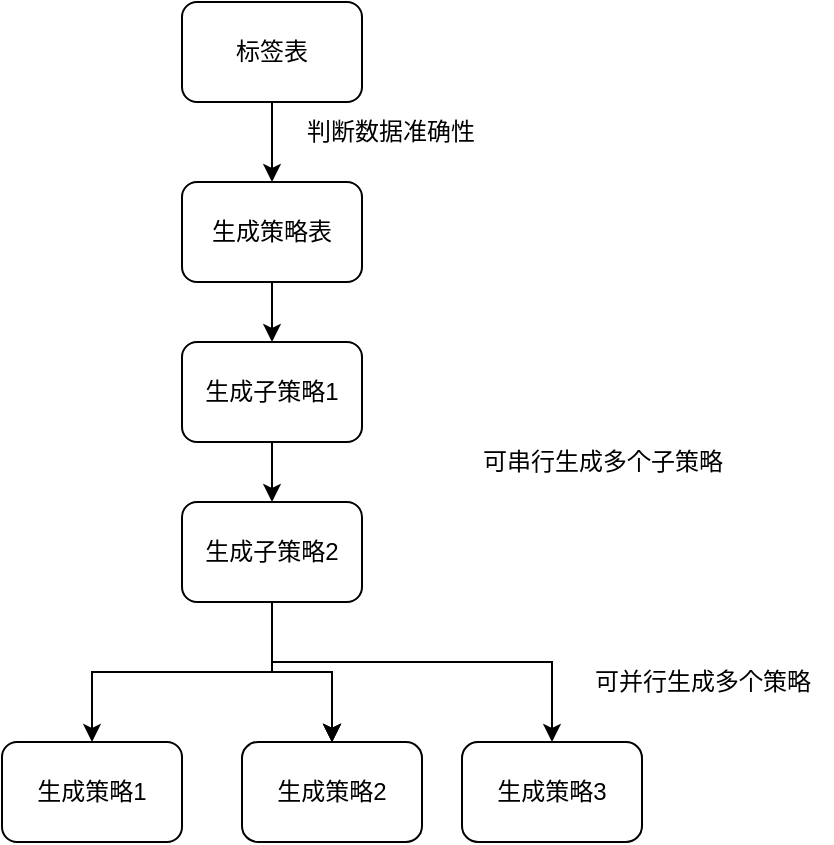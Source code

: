 <mxfile version="20.6.0" type="github">
  <diagram id="y7-Thhto7HRovP2OVoXg" name="第 1 页">
    <mxGraphModel dx="1422" dy="794" grid="1" gridSize="10" guides="1" tooltips="1" connect="1" arrows="1" fold="1" page="1" pageScale="1" pageWidth="827" pageHeight="1169" math="0" shadow="0">
      <root>
        <mxCell id="0" />
        <mxCell id="1" parent="0" />
        <mxCell id="IcPVjVN_6GqL_AtUoOTL-9" value="" style="edgeStyle=orthogonalEdgeStyle;rounded=0;orthogonalLoop=1;jettySize=auto;html=1;" edge="1" parent="1" source="IcPVjVN_6GqL_AtUoOTL-2" target="IcPVjVN_6GqL_AtUoOTL-4">
          <mxGeometry relative="1" as="geometry" />
        </mxCell>
        <mxCell id="IcPVjVN_6GqL_AtUoOTL-2" value="标签表" style="rounded=1;whiteSpace=wrap;html=1;" vertex="1" parent="1">
          <mxGeometry x="310" y="30" width="90" height="50" as="geometry" />
        </mxCell>
        <mxCell id="IcPVjVN_6GqL_AtUoOTL-17" value="" style="edgeStyle=orthogonalEdgeStyle;rounded=0;orthogonalLoop=1;jettySize=auto;html=1;" edge="1" parent="1" source="IcPVjVN_6GqL_AtUoOTL-4" target="IcPVjVN_6GqL_AtUoOTL-11">
          <mxGeometry relative="1" as="geometry" />
        </mxCell>
        <mxCell id="IcPVjVN_6GqL_AtUoOTL-4" value="生成策略表" style="rounded=1;whiteSpace=wrap;html=1;" vertex="1" parent="1">
          <mxGeometry x="310" y="120" width="90" height="50" as="geometry" />
        </mxCell>
        <mxCell id="IcPVjVN_6GqL_AtUoOTL-10" value="判断数据准确性&lt;br&gt;" style="text;html=1;align=center;verticalAlign=middle;resizable=0;points=[];autosize=1;strokeColor=none;fillColor=none;" vertex="1" parent="1">
          <mxGeometry x="359" y="80" width="110" height="30" as="geometry" />
        </mxCell>
        <mxCell id="IcPVjVN_6GqL_AtUoOTL-21" value="" style="edgeStyle=orthogonalEdgeStyle;rounded=0;orthogonalLoop=1;jettySize=auto;html=1;" edge="1" parent="1" source="IcPVjVN_6GqL_AtUoOTL-11" target="IcPVjVN_6GqL_AtUoOTL-18">
          <mxGeometry relative="1" as="geometry" />
        </mxCell>
        <mxCell id="IcPVjVN_6GqL_AtUoOTL-11" value="生成子策略1" style="rounded=1;whiteSpace=wrap;html=1;" vertex="1" parent="1">
          <mxGeometry x="310" y="200" width="90" height="50" as="geometry" />
        </mxCell>
        <mxCell id="IcPVjVN_6GqL_AtUoOTL-23" value="" style="edgeStyle=orthogonalEdgeStyle;rounded=0;orthogonalLoop=1;jettySize=auto;html=1;" edge="1" parent="1" source="IcPVjVN_6GqL_AtUoOTL-18" target="IcPVjVN_6GqL_AtUoOTL-22">
          <mxGeometry relative="1" as="geometry" />
        </mxCell>
        <mxCell id="IcPVjVN_6GqL_AtUoOTL-25" value="" style="edgeStyle=orthogonalEdgeStyle;rounded=0;orthogonalLoop=1;jettySize=auto;html=1;" edge="1" parent="1" source="IcPVjVN_6GqL_AtUoOTL-18" target="IcPVjVN_6GqL_AtUoOTL-24">
          <mxGeometry relative="1" as="geometry" />
        </mxCell>
        <mxCell id="IcPVjVN_6GqL_AtUoOTL-30" value="" style="edgeStyle=orthogonalEdgeStyle;rounded=0;orthogonalLoop=1;jettySize=auto;html=1;" edge="1" parent="1" source="IcPVjVN_6GqL_AtUoOTL-18" target="IcPVjVN_6GqL_AtUoOTL-24">
          <mxGeometry relative="1" as="geometry" />
        </mxCell>
        <mxCell id="IcPVjVN_6GqL_AtUoOTL-31" value="" style="edgeStyle=orthogonalEdgeStyle;rounded=0;orthogonalLoop=1;jettySize=auto;html=1;" edge="1" parent="1" source="IcPVjVN_6GqL_AtUoOTL-18" target="IcPVjVN_6GqL_AtUoOTL-24">
          <mxGeometry relative="1" as="geometry" />
        </mxCell>
        <mxCell id="IcPVjVN_6GqL_AtUoOTL-32" value="" style="edgeStyle=orthogonalEdgeStyle;rounded=0;orthogonalLoop=1;jettySize=auto;html=1;" edge="1" parent="1" source="IcPVjVN_6GqL_AtUoOTL-18" target="IcPVjVN_6GqL_AtUoOTL-24">
          <mxGeometry relative="1" as="geometry" />
        </mxCell>
        <mxCell id="IcPVjVN_6GqL_AtUoOTL-34" style="edgeStyle=orthogonalEdgeStyle;rounded=0;orthogonalLoop=1;jettySize=auto;html=1;" edge="1" parent="1" source="IcPVjVN_6GqL_AtUoOTL-18" target="IcPVjVN_6GqL_AtUoOTL-33">
          <mxGeometry relative="1" as="geometry">
            <Array as="points">
              <mxPoint x="355" y="360" />
              <mxPoint x="495" y="360" />
            </Array>
          </mxGeometry>
        </mxCell>
        <mxCell id="IcPVjVN_6GqL_AtUoOTL-18" value="生成子策略2" style="rounded=1;whiteSpace=wrap;html=1;" vertex="1" parent="1">
          <mxGeometry x="310" y="280" width="90" height="50" as="geometry" />
        </mxCell>
        <mxCell id="IcPVjVN_6GqL_AtUoOTL-20" value="可串行生成多个子策略" style="text;html=1;align=center;verticalAlign=middle;resizable=0;points=[];autosize=1;strokeColor=none;fillColor=none;" vertex="1" parent="1">
          <mxGeometry x="450" y="245" width="140" height="30" as="geometry" />
        </mxCell>
        <mxCell id="IcPVjVN_6GqL_AtUoOTL-22" value="生成策略1" style="rounded=1;whiteSpace=wrap;html=1;" vertex="1" parent="1">
          <mxGeometry x="220" y="400" width="90" height="50" as="geometry" />
        </mxCell>
        <mxCell id="IcPVjVN_6GqL_AtUoOTL-24" value="生成策略2" style="rounded=1;whiteSpace=wrap;html=1;arcSize=16;" vertex="1" parent="1">
          <mxGeometry x="340" y="400" width="90" height="50" as="geometry" />
        </mxCell>
        <mxCell id="IcPVjVN_6GqL_AtUoOTL-33" value="生成策略3" style="rounded=1;whiteSpace=wrap;html=1;arcSize=16;" vertex="1" parent="1">
          <mxGeometry x="450" y="400" width="90" height="50" as="geometry" />
        </mxCell>
        <mxCell id="IcPVjVN_6GqL_AtUoOTL-35" value="可并行生成多个策略" style="text;html=1;align=center;verticalAlign=middle;resizable=0;points=[];autosize=1;strokeColor=none;fillColor=none;" vertex="1" parent="1">
          <mxGeometry x="505" y="355" width="130" height="30" as="geometry" />
        </mxCell>
      </root>
    </mxGraphModel>
  </diagram>
</mxfile>
